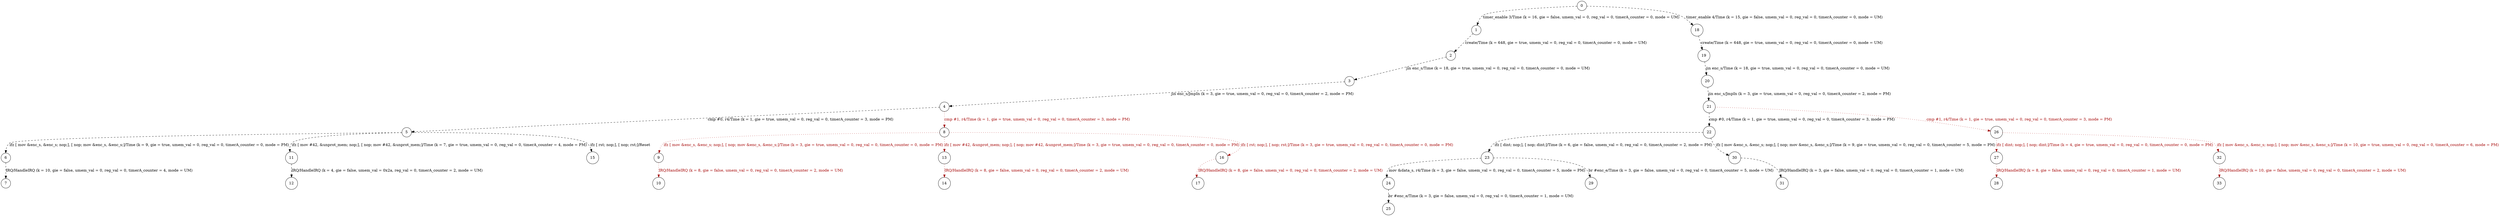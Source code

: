 digraph G {
  0 [shape=circle, ];
  1 [shape=circle, ];
  2 [shape=circle, ];
  3 [shape=circle, ];
  4 [shape=circle, ];
  5 [shape=circle, ];
  6 [shape=circle, ];
  7 [shape=circle, ];
  8 [shape=circle, ];
  9 [shape=circle, ];
  10 [shape=circle, ];
  11 [shape=circle, ];
  12 [shape=circle, ];
  13 [shape=circle, ];
  14 [shape=circle, ];
  15 [shape=circle, ];
  16 [shape=circle, ];
  17 [shape=circle, ];
  18 [shape=circle, ];
  19 [shape=circle, ];
  20 [shape=circle, ];
  21 [shape=circle, ];
  22 [shape=circle, ];
  23 [shape=circle, ];
  24 [shape=circle, ];
  25 [shape=circle, ];
  26 [shape=circle, ];
  27 [shape=circle, ];
  28 [shape=circle, ];
  29 [shape=circle, ];
  30 [shape=circle, ];
  31 [shape=circle, ];
  32 [shape=circle, ];
  33 [shape=circle, ];
  
  
  0 -> 1 [fontcolor="#000000", color="#000000",
          label="timer_enable 3/Time (k = 16, gie = false, umem_val = 0, reg_val = 0, timerA_counter = 0, mode = UM)",
          style="dashed", ];
  0 -> 18 [fontcolor="#000000", color="#000000",
           label="timer_enable 4/Time (k = 15, gie = false, umem_val = 0, reg_val = 0, timerA_counter = 0, mode = UM)",
           style="dashed", ];
  1 -> 2 [fontcolor="#000000", color="#000000",
          label="create/Time (k = 648, gie = true, umem_val = 0, reg_val = 0, timerA_counter = 0, mode = UM)",
          style="dashed", ];
  2 -> 3 [fontcolor="#000000", color="#000000",
          label="jin enc_s/Time (k = 18, gie = true, umem_val = 0, reg_val = 0, timerA_counter = 0, mode = UM)",
          style="dashed", ];
  3 -> 4 [fontcolor="#000000", color="#000000",
          label="jin enc_s/JmpIn (k = 3, gie = true, umem_val = 0, reg_val = 0, timerA_counter = 2, mode = PM)",
          style="dashed", ];
  4 -> 5 [fontcolor="#000000", color="#000000",
          label="cmp #0, r4/Time (k = 1, gie = true, umem_val = 0, reg_val = 0, timerA_counter = 3, mode = PM)",
          style="dashed", ];
  4 -> 8 [fontcolor="#A40000", color="#A40000",
          label="cmp #1, r4/Time (k = 1, gie = true, umem_val = 0, reg_val = 0, timerA_counter = 3, mode = PM)",
          style="dotted", ];
  5 -> 6 [fontcolor="#000000", color="#000000",
          label="ifz [ mov &enc_s, &enc_s; nop;], [ nop; mov &enc_s, &enc_s;]/Time (k = 9, gie = true, umem_val = 0, reg_val = 0, timerA_counter = 0, mode = PM)",
          style="dashed", ];
  5 -> 11 [fontcolor="#000000", color="#000000",
           label="ifz [ mov #42, &unprot_mem; nop;], [ nop; mov #42, &unprot_mem;]/Time (k = 7, gie = true, umem_val = 0, reg_val = 0, timerA_counter = 4, mode = PM)",
           style="dashed", ];
  5 -> 15 [fontcolor="#000000", color="#000000",
           label="ifz [ rst; nop;], [ nop; rst;]/Reset", style="dashed", ];
  6 -> 7 [fontcolor="#000000", color="#000000",
          label="IRQ/HandleIRQ (k = 10, gie = false, umem_val = 0, reg_val = 0, timerA_counter = 4, mode = UM)",
          style="dashed", ];
  8 -> 9 [fontcolor="#A40000", color="#A40000",
          label="ifz [ mov &enc_s, &enc_s; nop;], [ nop; mov &enc_s, &enc_s;]/Time (k = 3, gie = true, umem_val = 0, reg_val = 0, timerA_counter = 0, mode = PM)",
          style="dotted", ];
  8 -> 13 [fontcolor="#A40000", color="#A40000",
           label="ifz [ mov #42, &unprot_mem; nop;], [ nop; mov #42, &unprot_mem;]/Time (k = 3, gie = true, umem_val = 0, reg_val = 0, timerA_counter = 0, mode = PM)",
           style="dotted", ];
  8 -> 16 [fontcolor="#A40000", color="#A40000",
           label="ifz [ rst; nop;], [ nop; rst;]/Time (k = 3, gie = true, umem_val = 0, reg_val = 0, timerA_counter = 0, mode = PM)",
           style="dotted", ];
  9 -> 10 [fontcolor="#A40000", color="#A40000",
           label="IRQ/HandleIRQ (k = 8, gie = false, umem_val = 0, reg_val = 0, timerA_counter = 2, mode = UM)",
           style="dotted", ];
  11 -> 12 [fontcolor="#000000", color="#000000",
            label="IRQ/HandleIRQ (k = 4, gie = false, umem_val = 0x2a, reg_val = 0, timerA_counter = 2, mode = UM)",
            style="dashed", ];
  13 -> 14 [fontcolor="#A40000", color="#A40000",
            label="IRQ/HandleIRQ (k = 8, gie = false, umem_val = 0, reg_val = 0, timerA_counter = 2, mode = UM)",
            style="dotted", ];
  16 -> 17 [fontcolor="#A40000", color="#A40000",
            label="IRQ/HandleIRQ (k = 8, gie = false, umem_val = 0, reg_val = 0, timerA_counter = 2, mode = UM)",
            style="dotted", ];
  18 -> 19 [fontcolor="#000000", color="#000000",
            label="create/Time (k = 648, gie = true, umem_val = 0, reg_val = 0, timerA_counter = 0, mode = UM)",
            style="dashed", ];
  19 -> 20 [fontcolor="#000000", color="#000000",
            label="jin enc_s/Time (k = 18, gie = true, umem_val = 0, reg_val = 0, timerA_counter = 0, mode = UM)",
            style="dashed", ];
  20 -> 21 [fontcolor="#000000", color="#000000",
            label="jin enc_s/JmpIn (k = 3, gie = true, umem_val = 0, reg_val = 0, timerA_counter = 2, mode = PM)",
            style="dashed", ];
  21 -> 22 [fontcolor="#000000", color="#000000",
            label="cmp #0, r4/Time (k = 1, gie = true, umem_val = 0, reg_val = 0, timerA_counter = 3, mode = PM)",
            style="dashed", ];
  21 -> 26 [fontcolor="#A40000", color="#A40000",
            label="cmp #1, r4/Time (k = 1, gie = true, umem_val = 0, reg_val = 0, timerA_counter = 3, mode = PM)",
            style="dotted", ];
  22 -> 23 [fontcolor="#000000", color="#000000",
            label="ifz [ dint; nop;], [ nop; dint;]/Time (k = 6, gie = false, umem_val = 0, reg_val = 0, timerA_counter = 2, mode = PM)",
            style="dashed", ];
  22 -> 30 [fontcolor="#000000", color="#000000",
            label="ifz [ mov &enc_s, &enc_s; nop;], [ nop; mov &enc_s, &enc_s;]/Time (k = 9, gie = true, umem_val = 0, reg_val = 0, timerA_counter = 5, mode = PM)",
            style="dashed", ];
  23 -> 24 [fontcolor="#000000", color="#000000",
            label="mov &data_s, r4/Time (k = 3, gie = false, umem_val = 0, reg_val = 0, timerA_counter = 5, mode = PM)",
            style="dashed", ];
  23 -> 29 [fontcolor="#000000", color="#000000",
            label="br #enc_e/Time (k = 3, gie = false, umem_val = 0, reg_val = 0, timerA_counter = 5, mode = UM)",
            style="dashed", ];
  24 -> 25 [fontcolor="#000000", color="#000000",
            label="br #enc_e/Time (k = 3, gie = false, umem_val = 0, reg_val = 0, timerA_counter = 1, mode = UM)",
            style="dashed", ];
  26 -> 27 [fontcolor="#A40000", color="#A40000",
            label="ifz [ dint; nop;], [ nop; dint;]/Time (k = 4, gie = true, umem_val = 0, reg_val = 0, timerA_counter = 0, mode = PM)",
            style="dotted", ];
  26 -> 32 [fontcolor="#A40000", color="#A40000",
            label="ifz [ mov &enc_s, &enc_s; nop;], [ nop; mov &enc_s, &enc_s;]/Time (k = 10, gie = true, umem_val = 0, reg_val = 0, timerA_counter = 6, mode = PM)",
            style="dotted", ];
  27 -> 28 [fontcolor="#A40000", color="#A40000",
            label="IRQ/HandleIRQ (k = 8, gie = false, umem_val = 0, reg_val = 0, timerA_counter = 1, mode = UM)",
            style="dotted", ];
  30 -> 31 [fontcolor="#000000", color="#000000",
            label="IRQ/HandleIRQ (k = 3, gie = false, umem_val = 0, reg_val = 0, timerA_counter = 1, mode = UM)",
            style="dashed", ];
  32 -> 33 [fontcolor="#A40000", color="#A40000",
            label="IRQ/HandleIRQ (k = 10, gie = false, umem_val = 0, reg_val = 0, timerA_counter = 2, mode = UM)",
            style="dotted", ];
  
  }